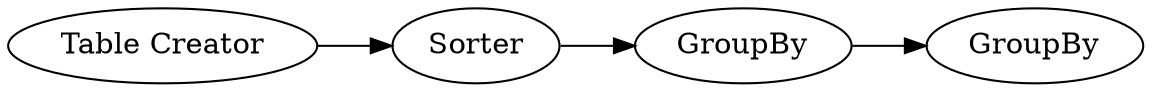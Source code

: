 digraph {
	2 -> 6
	5 -> 2
	1 -> 5
	1 [label="Table Creator"]
	6 [label=GroupBy]
	5 [label=Sorter]
	2 [label=GroupBy]
	rankdir=LR
}
